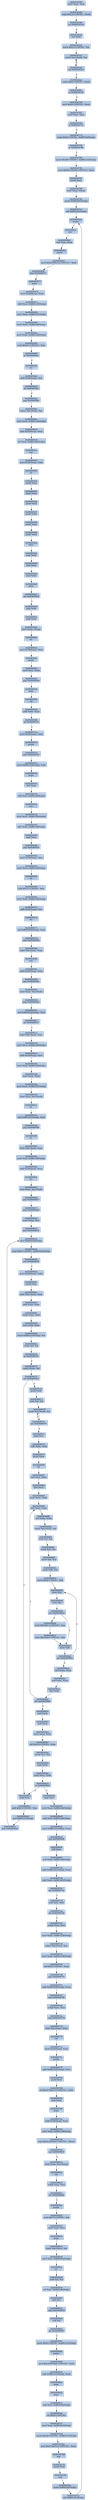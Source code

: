 digraph G {
node[shape=rectangle,style=filled,fillcolor=lightsteelblue,color=lightsteelblue]
bgcolor="transparent"
a0x0043d399movl_eax_edi[label="0x0043d399\nmovl %eax, %edi"];
a0x0043d39bcmpb_0x22UINT8_edi_[label="0x0043d39b\ncmpb $0x22<UINT8>, (%edi)"];
a0x0043d39ejne_0x0043d3c6[label="0x0043d39e\njne 0x0043d3c6"];
a0x0043d3a4incl_edi[label="0x0043d3a4\nincl %edi"];
a0x0043d3a5movb_0x22UINT8_al[label="0x0043d3a5\nmovb $0x22<UINT8>, %al"];
a0x0043d3a7scasb_es_edi__al[label="0x0043d3a7\nscasb %es:(%edi), %al"];
a0x0043d3a8jne_0x0043d3a7[label="0x0043d3a8\njne 0x0043d3a7"];
a0x0043d3aecmpb_0x0UINT8_edi_[label="0x0043d3ae\ncmpb $0x0<UINT8>, (%edi)"];
a0x0043d3b1je_0x0043d75d[label="0x0043d3b1\nje 0x0043d75d"];
a0x0043d75dmovl_0x0UINT32_eax[label="0x0043d75d\nmovl $0x0<UINT32>, %eax"];
a0x0043d762testl_eax_eax[label="0x0043d762\ntestl %eax, %eax"];
a0x0043d764je_0x0043d774[label="0x0043d764\nje 0x0043d774"];
a0x0043d774cmpb_0x0UINT8_0x8f970afebp_[label="0x0043d774\ncmpb $0x0<UINT8>, 0x8f970af(%ebp)"];
a0x0043d77bje_0x0043d78b[label="0x0043d77b\nje 0x0043d78b"];
a0x0043d78bmovb_0x49UINT8_0x8f61e53ebp_[label="0x0043d78b\nmovb $0x49<UINT8>, 0x8f61e53(%ebp)"];
a0x0043d792movl_0x8c1529e9UINT32_eax[label="0x0043d792\nmovl $0x8c1529e9<UINT32>, %eax"];
a0x0043d797pushl_eax[label="0x0043d797\npushl %eax"];
a0x0043d798movl_eax_esp_[label="0x0043d798\nmovl %eax, (%esp)"];
a0x0043d79bpushl_0x8f60285ebp_[label="0x0043d79b\npushl 0x8f60285(%ebp)"];
a0x0043d7a1call_0x8f61e4cebp_[label="0x0043d7a1\ncall 0x8f61e4c(%ebp)"];
a0x0040945epusha_[label="0x0040945e\npusha "];
a0x0040945fcmc_[label="0x0040945f\ncmc "];
a0x00409460xorl_eax_eax[label="0x00409460\nxorl %eax, %eax"];
a0x00409462pusha_[label="0x00409462\npusha "];
a0x00409463movl_0x6876f23aUINT32_edx[label="0x00409463\nmovl $0x6876f23a<UINT32>, %edx"];
a0x00409468jmp_0x00409477[label="0x00409468\njmp 0x00409477"];
a0x00409477popa_[label="0x00409477\npopa "];
a0x00409478movl_0x28esp__edx[label="0x00409478\nmovl 0x28(%esp), %edx"];
a0x0040947caddl_ecx_0x8f61e38ebp_[label="0x0040947c\naddl %ecx, 0x8f61e38(%ebp)"];
a0x00409482movl_eax_0x8f631f1ebp_[label="0x00409482\nmovl %eax, 0x8f631f1(%ebp)"];
a0x00409488movl_ebx_0x8f61edfebp_[label="0x00409488\nmovl %ebx, 0x8f61edf(%ebp)"];
a0x0040948emovl_edx_0x8f61e38ebp_[label="0x0040948e\nmovl %edx, 0x8f61e38(%ebp)"];
a0x00409494movl_0x3cUINT32_esi[label="0x00409494\nmovl $0x3c<UINT32>, %esi"];
a0x00409499js_0x004094a0[label="0x00409499\njs 0x004094a0"];
a0x0040949fstc_[label="0x0040949f\nstc "];
a0x004094a0addl_0x24esp__esi[label="0x004094a0\naddl 0x24(%esp), %esi"];
a0x004094a4jle_0x004094bc[label="0x004094a4\njle 0x004094bc"];
a0x004094aajmp_0x004094bc[label="0x004094aa\njmp 0x004094bc"];
a0x004094bclodsw_ds_esi__ax[label="0x004094bc\nlodsw %ds:(%esi), %ax"];
a0x004094bemovl_edx_0x8f61e38ebp_[label="0x004094be\nmovl %edx, 0x8f61e38(%ebp)"];
a0x004094c4addl_0x24esp__eax[label="0x004094c4\naddl 0x24(%esp), %eax"];
a0x004094c8orl_eax_0x8f62cdbebp_[label="0x004094c8\norl %eax, 0x8f62cdb(%ebp)"];
a0x004094cecmc_[label="0x004094ce\ncmc "];
a0x004094cfmovl_0x24esp__ebx[label="0x004094cf\nmovl 0x24(%esp), %ebx"];
a0x004094d3clc_[label="0x004094d3\nclc "];
a0x004094d4pushl_eax[label="0x004094d4\npushl %eax"];
a0x004094d5pushl_eax[label="0x004094d5\npushl %eax"];
a0x004094d6pushl_edx[label="0x004094d6\npushl %edx"];
a0x004094d7pushl_ebx[label="0x004094d7\npushl %ebx"];
a0x004094d8pushl_eax[label="0x004094d8\npushl %eax"];
a0x004094d9pushl_edx[label="0x004094d9\npushl %edx"];
a0x004094dardtsc_[label="0x004094da\nrdtsc "];
a0x004094dcpopl_edx[label="0x004094dc\npopl %edx"];
a0x004094ddpopl_eax[label="0x004094dd\npopl %eax"];
a0x004094depopl_ebx[label="0x004094de\npopl %ebx"];
a0x004094dfrdtsc_[label="0x004094df\nrdtsc "];
a0x004094e1jne_0x004094e9[label="0x004094e1\njne 0x004094e9"];
a0x004094e9popl_edx[label="0x004094e9\npopl %edx"];
a0x004094eapopl_eax[label="0x004094ea\npopl %eax"];
a0x004094ebmovl_eax_esp_[label="0x004094eb\nmovl %eax, (%esp)"];
a0x004094eeclc_[label="0x004094ee\nclc "];
a0x004094efmovl_0x78eax__eax[label="0x004094ef\nmovl 0x78(%eax), %eax"];
a0x004094f2pusha_[label="0x004094f2\npusha "];
a0x004094f3movl_ecx_edx[label="0x004094f3\nmovl %ecx, %edx"];
a0x004094f5jmp_0x00409504[label="0x004094f5\njmp 0x00409504"];
a0x00409504popa_[label="0x00409504\npopa "];
a0x00409505cld_[label="0x00409505\ncld "];
a0x00409506addl_ebx_eax[label="0x00409506\naddl %ebx, %eax"];
a0x00409508jg_0x00409516[label="0x00409508\njg 0x00409516"];
a0x00409516movl_0x18eax__eax[label="0x00409516\nmovl 0x18(%eax), %eax"];
a0x00409519pusha_[label="0x00409519\npusha "];
a0x0040951ajmp_0x0040952e[label="0x0040951a\njmp 0x0040952e"];
a0x0040952emovl_0x8f6333debp__edi[label="0x0040952e\nmovl 0x8f6333d(%ebp), %edi"];
a0x00409534popa_[label="0x00409534\npopa "];
a0x00409535incl_eax[label="0x00409535\nincl %eax"];
a0x00409536subl_esi_0x8f61edfebp_[label="0x00409536\nsubl %esi, 0x8f61edf(%ebp)"];
a0x0040953ccmc_[label="0x0040953c\ncmc "];
a0x0040953dmovl_eax_0x8f6343bebp_[label="0x0040953d\nmovl %eax, 0x8f6343b(%ebp)"];
a0x00409543subl_edx_0x8f61edfebp_[label="0x00409543\nsubl %edx, 0x8f61edf(%ebp)"];
a0x00409549popl_eax[label="0x00409549\npopl %eax"];
a0x0040954ajmp_0x0040955f[label="0x0040954a\njmp 0x0040955f"];
a0x0040955fmovl_0x78eax__esi[label="0x0040955f\nmovl 0x78(%eax), %esi"];
a0x00409562movl_ecx_0x8f61edfebp_[label="0x00409562\nmovl %ecx, 0x8f61edf(%ebp)"];
a0x00409568clc_[label="0x00409568\nclc "];
a0x00409569addl_0x1cUINT8_esi[label="0x00409569\naddl $0x1c<UINT8>, %esi"];
a0x0040956cmovl_edi_0x8f62cdbebp_[label="0x0040956c\nmovl %edi, 0x8f62cdb(%ebp)"];
a0x00409572addl_0x24esp__esi[label="0x00409572\naddl 0x24(%esp), %esi"];
a0x00409576stc_[label="0x00409576\nstc "];
a0x00409577leal_0x8f63409ebp__edi[label="0x00409577\nleal 0x8f63409(%ebp), %edi"];
a0x0040957djmp_0x0040958a[label="0x0040957d\njmp 0x0040958a"];
a0x0040958alodsl_ds_esi__eax[label="0x0040958a\nlodsl %ds:(%esi), %eax"];
a0x0040958bcmc_[label="0x0040958b\ncmc "];
a0x0040958caddl_0x24esp__eax[label="0x0040958c\naddl 0x24(%esp), %eax"];
a0x00409590jmp_0x0040959c[label="0x00409590\njmp 0x0040959c"];
a0x0040959cstosl_eax_es_edi_[label="0x0040959c\nstosl %eax, %es:(%edi)"];
a0x0040959djmp_0x004095b1[label="0x0040959d\njmp 0x004095b1"];
a0x004095b1leal_0x8f6324debp__edi[label="0x004095b1\nleal 0x8f6324d(%ebp), %edi"];
a0x004095b7jno_0x004095c7[label="0x004095b7\njno 0x004095c7"];
a0x004095c7lodsl_ds_esi__eax[label="0x004095c7\nlodsl %ds:(%esi), %eax"];
a0x004095c8movl_ecx_0x8f62cdbebp_[label="0x004095c8\nmovl %ecx, 0x8f62cdb(%ebp)"];
a0x004095ceaddl_0x24esp__eax[label="0x004095ce\naddl 0x24(%esp), %eax"];
a0x004095d2movl_edi_0x8f62cdbebp_[label="0x004095d2\nmovl %edi, 0x8f62cdb(%ebp)"];
a0x004095d8movl_eax_ebx[label="0x004095d8\nmovl %eax, %ebx"];
a0x004095damovl_eax_0x8f62547ebp_[label="0x004095da\nmovl %eax, 0x8f62547(%ebp)"];
a0x004095e0stosl_eax_es_edi_[label="0x004095e0\nstosl %eax, %es:(%edi)"];
a0x004095e1clc_[label="0x004095e1\nclc "];
a0x004095e2leal_0x8f633b1ebp__edi[label="0x004095e2\nleal 0x8f633b1(%ebp), %edi"];
a0x004095e8jmp_0x004095f8[label="0x004095e8\njmp 0x004095f8"];
a0x004095f8clc_[label="0x004095f8\nclc "];
a0x004095f9lodsl_ds_esi__eax[label="0x004095f9\nlodsl %ds:(%esi), %eax"];
a0x004095famovl_esi_0x8f61edfebp_[label="0x004095fa\nmovl %esi, 0x8f61edf(%ebp)"];
a0x00409600addl_0x24esp__eax[label="0x00409600\naddl 0x24(%esp), %eax"];
a0x00409604stc_[label="0x00409604\nstc "];
a0x00409605stosl_eax_es_edi_[label="0x00409605\nstosl %eax, %es:(%edi)"];
a0x00409606jmp_0x00409617[label="0x00409606\njmp 0x00409617"];
a0x00409617jmp_0x0040962d[label="0x00409617\njmp 0x0040962d"];
a0x0040962dmovl_ebx_esi[label="0x0040962d\nmovl %ebx, %esi"];
a0x0040962fjmp_0x0040963e[label="0x0040962f\njmp 0x0040963e"];
a0x0040963edecl_0x8f6343bebp_[label="0x0040963e\ndecl 0x8f6343b(%ebp)"];
a0x00409644cmpl_0x0UINT8_0x8f6343bebp_[label="0x00409644\ncmpl $0x0<UINT8>, 0x8f6343b(%ebp)"];
a0x0040964bjne_0x0040965d[label="0x0040964b\njne 0x0040965d"];
a0x0040965dmovl_0x24esp__ebx[label="0x0040965d\nmovl 0x24(%esp), %ebx"];
a0x00409661pushl_esi[label="0x00409661\npushl %esi"];
a0x00409662lodsl_ds_esi__eax[label="0x00409662\nlodsl %ds:(%esi), %eax"];
a0x00409663addl_ebx_eax[label="0x00409663\naddl %ebx, %eax"];
a0x00409665xchgl_eax_edi[label="0x00409665\nxchgl %eax, %edi"];
a0x00409666movl_edi_ebx[label="0x00409666\nmovl %edi, %ebx"];
a0x00409668movb_0x8f61e53ebp__al[label="0x00409668\nmovb 0x8f61e53(%ebp), %al"];
a0x0040966etestb_al_al[label="0x0040966e\ntestb %al, %al"];
a0x00409670je_0x00409676[label="0x00409670\nje 0x00409676"];
a0x00409672cmpb_edi__al[label="0x00409672\ncmpb (%edi), %al"];
a0x00409674jne_0x004096c2[label="0x00409674\njne 0x004096c2"];
a0x004096c2popl_esi[label="0x004096c2\npopl %esi"];
a0x004096c3addl_0x4UINT8_esi[label="0x004096c3\naddl $0x4<UINT8>, %esi"];
a0x004096c6incl_0x8f631f1ebp_[label="0x004096c6\nincl 0x8f631f1(%ebp)"];
a0x004096ccjmp_0x0040963e[label="0x004096cc\njmp 0x0040963e"];
a0x00409676pushl_edi[label="0x00409676\npushl %edi"];
a0x00409677xorb_al_al[label="0x00409677\nxorb %al, %al"];
a0x00409679scasb_es_edi__al[label="0x00409679\nscasb %es:(%edi), %al"];
a0x0040967ajne_0x00409679[label="0x0040967a\njne 0x00409679"];
a0x0040967cpopl_esi[label="0x0040967c\npopl %esi"];
a0x0040967dsubl_ebx_edi[label="0x0040967d\nsubl %ebx, %edi"];
a0x0040967fpushl_edx[label="0x0040967f\npushl %edx"];
a0x00409680cld_[label="0x00409680\ncld "];
a0x00409681xorl_ecx_ecx[label="0x00409681\nxorl %ecx, %ecx"];
a0x00409683decl_ecx[label="0x00409683\ndecl %ecx"];
a0x00409684movl_ecx_edx[label="0x00409684\nmovl %ecx, %edx"];
a0x00409686xorl_eax_eax[label="0x00409686\nxorl %eax, %eax"];
a0x00409688xorl_ebx_ebx[label="0x00409688\nxorl %ebx, %ebx"];
a0x0040968alodsb_ds_esi__al[label="0x0040968a\nlodsb %ds:(%esi), %al"];
a0x0040968bxorb_cl_al[label="0x0040968b\nxorb %cl, %al"];
a0x0040968dmovb_ch_cl[label="0x0040968d\nmovb %ch, %cl"];
a0x0040968fmovb_dl_ch[label="0x0040968f\nmovb %dl, %ch"];
a0x00409691movb_dh_dl[label="0x00409691\nmovb %dh, %dl"];
a0x00409693movb_0x8UINT8_dh[label="0x00409693\nmovb $0x8<UINT8>, %dh"];
a0x00409695shrw_bx[label="0x00409695\nshrw %bx"];
a0x00409698rcrw_ax[label="0x00409698\nrcrw %ax"];
a0x0040969bjae_0x004096a6[label="0x0040969b\njae 0x004096a6"];
a0x004096a6decb_dh[label="0x004096a6\ndecb %dh"];
a0x004096a8jne_0x00409695[label="0x004096a8\njne 0x00409695"];
a0x0040969dxorw_0x5041UINT16_ax[label="0x0040969d\nxorw $0x5041<UINT16>, %ax"];
a0x004096a1xorw_0x5449UINT16_bx[label="0x004096a1\nxorw $0x5449<UINT16>, %bx"];
a0x004096aaxorl_eax_ecx[label="0x004096aa\nxorl %eax, %ecx"];
a0x004096acxorl_ebx_edx[label="0x004096ac\nxorl %ebx, %edx"];
a0x004096aedecl_edi[label="0x004096ae\ndecl %edi"];
a0x004096afjne_0x00409686[label="0x004096af\njne 0x00409686"];
a0x004096b1notl_edx[label="0x004096b1\nnotl %edx"];
a0x004096b3notl_ecx[label="0x004096b3\nnotl %ecx"];
a0x004096b5movl_edx_eax[label="0x004096b5\nmovl %edx, %eax"];
a0x004096b7roll_0x10UINT8_eax[label="0x004096b7\nroll $0x10<UINT8>, %eax"];
a0x004096bamovw_cx_ax[label="0x004096ba\nmovw %cx, %ax"];
a0x004096bdpopl_edx[label="0x004096bd\npopl %edx"];
a0x004096becmpl_eax_edx[label="0x004096be\ncmpl %eax, %edx"];
a0x004096c0je_0x004096d1[label="0x004096c0\nje 0x004096d1"];
a0x004096d1popl_esi[label="0x004096d1\npopl %esi"];
a0x004096d2movl_eax_0x8f62cdbebp_[label="0x004096d2\nmovl %eax, 0x8f62cdb(%ebp)"];
a0x004096d8subl_esi_0x8f61e38ebp_[label="0x004096d8\nsubl %esi, 0x8f61e38(%ebp)"];
a0x004096demovl_0x8f631f1ebp__eax[label="0x004096de\nmovl 0x8f631f1(%ebp), %eax"];
a0x004096e4jmp_0x004096f8[label="0x004096e4\njmp 0x004096f8"];
a0x004096f8shll_eax[label="0x004096f8\nshll %eax"];
a0x004096faxorl_edx_0x8f61edfebp_[label="0x004096fa\nxorl %edx, 0x8f61edf(%ebp)"];
a0x00409700addl_0x8f633b1ebp__eax[label="0x00409700\naddl 0x8f633b1(%ebp), %eax"];
a0x00409706subl_ebx_0x8f61e65ebp_[label="0x00409706\nsubl %ebx, 0x8f61e65(%ebp)"];
a0x0040970cjne_0x00409718[label="0x0040970c\njne 0x00409718"];
a0x00409718xorl_esi_esi[label="0x00409718\nxorl %esi, %esi"];
a0x0040971ajno_0x00409729[label="0x0040971a\njno 0x00409729"];
a0x00409729xchgl_eax_esi[label="0x00409729\nxchgl %eax, %esi"];
a0x0040972amovl_edx_0x8f61e38ebp_[label="0x0040972a\nmovl %edx, 0x8f61e38(%ebp)"];
a0x00409730lodsw_ds_esi__ax[label="0x00409730\nlodsw %ds:(%esi), %ax"];
a0x00409732movl_eax_0x8f61e38ebp_[label="0x00409732\nmovl %eax, 0x8f61e38(%ebp)"];
a0x00409738shll_0x2UINT8_eax[label="0x00409738\nshll $0x2<UINT8>, %eax"];
a0x0040973bjmp_0x00409751[label="0x0040973b\njmp 0x00409751"];
a0x00409751addl_0x8f63409ebp__eax[label="0x00409751\naddl 0x8f63409(%ebp), %eax"];
a0x00409757jmp_0x0040976b[label="0x00409757\njmp 0x0040976b"];
a0x0040976bxchgl_eax_esi[label="0x0040976b\nxchgl %eax, %esi"];
a0x0040976cjmp_0x00409778[label="0x0040976c\njmp 0x00409778"];
a0x00409778lodsl_ds_esi__eax[label="0x00409778\nlodsl %ds:(%esi), %eax"];
a0x00409779cld_[label="0x00409779\ncld "];
a0x0040977amovl_0x24esp__ecx[label="0x0040977a\nmovl 0x24(%esp), %ecx"];
a0x0040977epusha_[label="0x0040977e\npusha "];
a0x0040977fsubl_0x8f63329ebp__ecx[label="0x0040977f\nsubl 0x8f63329(%ebp), %ecx"];
a0x00409785pushl_esi[label="0x00409785\npushl %esi"];
a0x00409786orl_0x4736ae7eUINT32_ebx[label="0x00409786\norl $0x4736ae7e<UINT32>, %ebx"];
a0x0040978cpopl_eax[label="0x0040978c\npopl %eax"];
a0x0040978dpopa_[label="0x0040978d\npopa "];
a0x0040978eaddl_0x24esp__eax[label="0x0040978e\naddl 0x24(%esp), %eax"];
a0x00409792movl_edi_0x8f61e38ebp_[label="0x00409792\nmovl %edi, 0x8f61e38(%ebp)"];
a0x00409798cmpl_0x4c44544eUINT32_eax_[label="0x00409798\ncmpl $0x4c44544e<UINT32>, (%eax)"];
a0x0040979ejne_0x00409816[label="0x0040979e\njne 0x00409816"];
a0x00409816movl_eax_0x1cesp_[label="0x00409816\nmovl %eax, 0x1c(%esp)"];
a0x0040981acld_[label="0x0040981a\ncld "];
a0x0040981bxchgl_eax_esi[label="0x0040981b\nxchgl %eax, %esi"];
a0x0040981cjne_0x0040982e[label="0x0040981c\njne 0x0040982e"];
a0x0040982epusha_[label="0x0040982e\npusha "];
a0x0040982fxorb_0x72UINT8_dl[label="0x0040982f\nxorb $0x72<UINT8>, %dl"];
a0x00409832movl_edi_ecx[label="0x00409832\nmovl %edi, %ecx"];
a0x00409834popa_[label="0x00409834\npopa "];
a0x00409835lodsb_ds_esi__al[label="0x00409835\nlodsb %ds:(%esi), %al"];
a0x00409836movl_esi_0x8f6285aebp_[label="0x00409836\nmovl %esi, 0x8f6285a(%ebp)"];
a0x0040983cstc_[label="0x0040983c\nstc "];
a0x0040983dxorb_cl_cl[label="0x0040983d\nxorb %cl, %cl"];
a0x0040983forl_esi_0x8f62cdbebp_[label="0x0040983f\norl %esi, 0x8f62cdb(%ebp)"];
a0x00409845incb_cl[label="0x00409845\nincb %cl"];
a0x00409847jmp_0x00409859[label="0x00409847\njmp 0x00409859"];
a0x00409859rclb_al[label="0x00409859\nrclb %al"];
a0x0040985bjae_0x00409947[label="0x0040985b\njae 0x00409947"];
a0x00409947movb_0x0UINT8_0x8f61e53ebp_[label="0x00409947\nmovb $0x0<UINT8>, 0x8f61e53(%ebp)"];
a0x0040994epusha_[label="0x0040994e\npusha "];
a0x0040994fmovl_0x105978abUINT32_edx[label="0x0040994f\nmovl $0x105978ab<UINT32>, %edx"];
a0x00409954andl_0x8f61e53ebp__edx[label="0x00409954\nandl 0x8f61e53(%ebp), %edx"];
a0x0040995apopa_[label="0x0040995a\npopa "];
a0x0040995bpopa_[label="0x0040995b\npopa "];
a0x0040995csubl_esi_0x8f62cdbebp_[label="0x0040995c\nsubl %esi, 0x8f62cdb(%ebp)"];
a0x00409962ret_0x8UINT16[label="0x00409962\nret $0x8<UINT16>"];
a0x0043d7a7movl_eax_0x8f630e5ebp_[label="0x0043d7a7\nmovl %eax, 0x8f630e5(%ebp)"];
a0x0043d7admovb_0x49UINT8_0x8f61e53ebp_[label="0x0043d7ad\nmovb $0x49<UINT8>, 0x8f61e53(%ebp)"];
a0x0043d7b4movl_0xf74ad7caUINT32_eax[label="0x0043d7b4\nmovl $0xf74ad7ca<UINT32>, %eax"];
a0x0043d7b9nop_[label="0x0043d7b9\nnop "];
a0x0043d7bapushl_eax[label="0x0043d7ba\npushl %eax"];
a0x0043d7bbnop_[label="0x0043d7bb\nnop "];
a0x0043d7bcpushl_0x8f60285ebp_[label="0x0043d7bc\npushl 0x8f60285(%ebp)"];
a0x0043d7c2call_0x8f61e4cebp_[label="0x0043d7c2\ncall 0x8f61e4c(%ebp)"];
a0x0043d399movl_eax_edi -> a0x0043d39bcmpb_0x22UINT8_edi_ [color="#000000"];
a0x0043d39bcmpb_0x22UINT8_edi_ -> a0x0043d39ejne_0x0043d3c6 [color="#000000"];
a0x0043d39ejne_0x0043d3c6 -> a0x0043d3a4incl_edi [color="#000000",label="F"];
a0x0043d3a4incl_edi -> a0x0043d3a5movb_0x22UINT8_al [color="#000000"];
a0x0043d3a5movb_0x22UINT8_al -> a0x0043d3a7scasb_es_edi__al [color="#000000"];
a0x0043d3a7scasb_es_edi__al -> a0x0043d3a8jne_0x0043d3a7 [color="#000000"];
a0x0043d3a8jne_0x0043d3a7 -> a0x0043d3a7scasb_es_edi__al [color="#000000",label="T"];
a0x0043d3a8jne_0x0043d3a7 -> a0x0043d3aecmpb_0x0UINT8_edi_ [color="#000000",label="F"];
a0x0043d3aecmpb_0x0UINT8_edi_ -> a0x0043d3b1je_0x0043d75d [color="#000000"];
a0x0043d3b1je_0x0043d75d -> a0x0043d75dmovl_0x0UINT32_eax [color="#000000",label="T"];
a0x0043d75dmovl_0x0UINT32_eax -> a0x0043d762testl_eax_eax [color="#000000"];
a0x0043d762testl_eax_eax -> a0x0043d764je_0x0043d774 [color="#000000"];
a0x0043d764je_0x0043d774 -> a0x0043d774cmpb_0x0UINT8_0x8f970afebp_ [color="#000000",label="T"];
a0x0043d774cmpb_0x0UINT8_0x8f970afebp_ -> a0x0043d77bje_0x0043d78b [color="#000000"];
a0x0043d77bje_0x0043d78b -> a0x0043d78bmovb_0x49UINT8_0x8f61e53ebp_ [color="#000000",label="T"];
a0x0043d78bmovb_0x49UINT8_0x8f61e53ebp_ -> a0x0043d792movl_0x8c1529e9UINT32_eax [color="#000000"];
a0x0043d792movl_0x8c1529e9UINT32_eax -> a0x0043d797pushl_eax [color="#000000"];
a0x0043d797pushl_eax -> a0x0043d798movl_eax_esp_ [color="#000000"];
a0x0043d798movl_eax_esp_ -> a0x0043d79bpushl_0x8f60285ebp_ [color="#000000"];
a0x0043d79bpushl_0x8f60285ebp_ -> a0x0043d7a1call_0x8f61e4cebp_ [color="#000000"];
a0x0043d7a1call_0x8f61e4cebp_ -> a0x0040945epusha_ [color="#000000"];
a0x0040945epusha_ -> a0x0040945fcmc_ [color="#000000"];
a0x0040945fcmc_ -> a0x00409460xorl_eax_eax [color="#000000"];
a0x00409460xorl_eax_eax -> a0x00409462pusha_ [color="#000000"];
a0x00409462pusha_ -> a0x00409463movl_0x6876f23aUINT32_edx [color="#000000"];
a0x00409463movl_0x6876f23aUINT32_edx -> a0x00409468jmp_0x00409477 [color="#000000"];
a0x00409468jmp_0x00409477 -> a0x00409477popa_ [color="#000000"];
a0x00409477popa_ -> a0x00409478movl_0x28esp__edx [color="#000000"];
a0x00409478movl_0x28esp__edx -> a0x0040947caddl_ecx_0x8f61e38ebp_ [color="#000000"];
a0x0040947caddl_ecx_0x8f61e38ebp_ -> a0x00409482movl_eax_0x8f631f1ebp_ [color="#000000"];
a0x00409482movl_eax_0x8f631f1ebp_ -> a0x00409488movl_ebx_0x8f61edfebp_ [color="#000000"];
a0x00409488movl_ebx_0x8f61edfebp_ -> a0x0040948emovl_edx_0x8f61e38ebp_ [color="#000000"];
a0x0040948emovl_edx_0x8f61e38ebp_ -> a0x00409494movl_0x3cUINT32_esi [color="#000000"];
a0x00409494movl_0x3cUINT32_esi -> a0x00409499js_0x004094a0 [color="#000000"];
a0x00409499js_0x004094a0 -> a0x0040949fstc_ [color="#000000",label="F"];
a0x0040949fstc_ -> a0x004094a0addl_0x24esp__esi [color="#000000"];
a0x004094a0addl_0x24esp__esi -> a0x004094a4jle_0x004094bc [color="#000000"];
a0x004094a4jle_0x004094bc -> a0x004094aajmp_0x004094bc [color="#000000",label="F"];
a0x004094aajmp_0x004094bc -> a0x004094bclodsw_ds_esi__ax [color="#000000"];
a0x004094bclodsw_ds_esi__ax -> a0x004094bemovl_edx_0x8f61e38ebp_ [color="#000000"];
a0x004094bemovl_edx_0x8f61e38ebp_ -> a0x004094c4addl_0x24esp__eax [color="#000000"];
a0x004094c4addl_0x24esp__eax -> a0x004094c8orl_eax_0x8f62cdbebp_ [color="#000000"];
a0x004094c8orl_eax_0x8f62cdbebp_ -> a0x004094cecmc_ [color="#000000"];
a0x004094cecmc_ -> a0x004094cfmovl_0x24esp__ebx [color="#000000"];
a0x004094cfmovl_0x24esp__ebx -> a0x004094d3clc_ [color="#000000"];
a0x004094d3clc_ -> a0x004094d4pushl_eax [color="#000000"];
a0x004094d4pushl_eax -> a0x004094d5pushl_eax [color="#000000"];
a0x004094d5pushl_eax -> a0x004094d6pushl_edx [color="#000000"];
a0x004094d6pushl_edx -> a0x004094d7pushl_ebx [color="#000000"];
a0x004094d7pushl_ebx -> a0x004094d8pushl_eax [color="#000000"];
a0x004094d8pushl_eax -> a0x004094d9pushl_edx [color="#000000"];
a0x004094d9pushl_edx -> a0x004094dardtsc_ [color="#000000"];
a0x004094dardtsc_ -> a0x004094dcpopl_edx [color="#000000"];
a0x004094dcpopl_edx -> a0x004094ddpopl_eax [color="#000000"];
a0x004094ddpopl_eax -> a0x004094depopl_ebx [color="#000000"];
a0x004094depopl_ebx -> a0x004094dfrdtsc_ [color="#000000"];
a0x004094dfrdtsc_ -> a0x004094e1jne_0x004094e9 [color="#000000"];
a0x004094e1jne_0x004094e9 -> a0x004094e9popl_edx [color="#000000",label="T"];
a0x004094e9popl_edx -> a0x004094eapopl_eax [color="#000000"];
a0x004094eapopl_eax -> a0x004094ebmovl_eax_esp_ [color="#000000"];
a0x004094ebmovl_eax_esp_ -> a0x004094eeclc_ [color="#000000"];
a0x004094eeclc_ -> a0x004094efmovl_0x78eax__eax [color="#000000"];
a0x004094efmovl_0x78eax__eax -> a0x004094f2pusha_ [color="#000000"];
a0x004094f2pusha_ -> a0x004094f3movl_ecx_edx [color="#000000"];
a0x004094f3movl_ecx_edx -> a0x004094f5jmp_0x00409504 [color="#000000"];
a0x004094f5jmp_0x00409504 -> a0x00409504popa_ [color="#000000"];
a0x00409504popa_ -> a0x00409505cld_ [color="#000000"];
a0x00409505cld_ -> a0x00409506addl_ebx_eax [color="#000000"];
a0x00409506addl_ebx_eax -> a0x00409508jg_0x00409516 [color="#000000"];
a0x00409508jg_0x00409516 -> a0x00409516movl_0x18eax__eax [color="#000000",label="T"];
a0x00409516movl_0x18eax__eax -> a0x00409519pusha_ [color="#000000"];
a0x00409519pusha_ -> a0x0040951ajmp_0x0040952e [color="#000000"];
a0x0040951ajmp_0x0040952e -> a0x0040952emovl_0x8f6333debp__edi [color="#000000"];
a0x0040952emovl_0x8f6333debp__edi -> a0x00409534popa_ [color="#000000"];
a0x00409534popa_ -> a0x00409535incl_eax [color="#000000"];
a0x00409535incl_eax -> a0x00409536subl_esi_0x8f61edfebp_ [color="#000000"];
a0x00409536subl_esi_0x8f61edfebp_ -> a0x0040953ccmc_ [color="#000000"];
a0x0040953ccmc_ -> a0x0040953dmovl_eax_0x8f6343bebp_ [color="#000000"];
a0x0040953dmovl_eax_0x8f6343bebp_ -> a0x00409543subl_edx_0x8f61edfebp_ [color="#000000"];
a0x00409543subl_edx_0x8f61edfebp_ -> a0x00409549popl_eax [color="#000000"];
a0x00409549popl_eax -> a0x0040954ajmp_0x0040955f [color="#000000"];
a0x0040954ajmp_0x0040955f -> a0x0040955fmovl_0x78eax__esi [color="#000000"];
a0x0040955fmovl_0x78eax__esi -> a0x00409562movl_ecx_0x8f61edfebp_ [color="#000000"];
a0x00409562movl_ecx_0x8f61edfebp_ -> a0x00409568clc_ [color="#000000"];
a0x00409568clc_ -> a0x00409569addl_0x1cUINT8_esi [color="#000000"];
a0x00409569addl_0x1cUINT8_esi -> a0x0040956cmovl_edi_0x8f62cdbebp_ [color="#000000"];
a0x0040956cmovl_edi_0x8f62cdbebp_ -> a0x00409572addl_0x24esp__esi [color="#000000"];
a0x00409572addl_0x24esp__esi -> a0x00409576stc_ [color="#000000"];
a0x00409576stc_ -> a0x00409577leal_0x8f63409ebp__edi [color="#000000"];
a0x00409577leal_0x8f63409ebp__edi -> a0x0040957djmp_0x0040958a [color="#000000"];
a0x0040957djmp_0x0040958a -> a0x0040958alodsl_ds_esi__eax [color="#000000"];
a0x0040958alodsl_ds_esi__eax -> a0x0040958bcmc_ [color="#000000"];
a0x0040958bcmc_ -> a0x0040958caddl_0x24esp__eax [color="#000000"];
a0x0040958caddl_0x24esp__eax -> a0x00409590jmp_0x0040959c [color="#000000"];
a0x00409590jmp_0x0040959c -> a0x0040959cstosl_eax_es_edi_ [color="#000000"];
a0x0040959cstosl_eax_es_edi_ -> a0x0040959djmp_0x004095b1 [color="#000000"];
a0x0040959djmp_0x004095b1 -> a0x004095b1leal_0x8f6324debp__edi [color="#000000"];
a0x004095b1leal_0x8f6324debp__edi -> a0x004095b7jno_0x004095c7 [color="#000000"];
a0x004095b7jno_0x004095c7 -> a0x004095c7lodsl_ds_esi__eax [color="#000000",label="T"];
a0x004095c7lodsl_ds_esi__eax -> a0x004095c8movl_ecx_0x8f62cdbebp_ [color="#000000"];
a0x004095c8movl_ecx_0x8f62cdbebp_ -> a0x004095ceaddl_0x24esp__eax [color="#000000"];
a0x004095ceaddl_0x24esp__eax -> a0x004095d2movl_edi_0x8f62cdbebp_ [color="#000000"];
a0x004095d2movl_edi_0x8f62cdbebp_ -> a0x004095d8movl_eax_ebx [color="#000000"];
a0x004095d8movl_eax_ebx -> a0x004095damovl_eax_0x8f62547ebp_ [color="#000000"];
a0x004095damovl_eax_0x8f62547ebp_ -> a0x004095e0stosl_eax_es_edi_ [color="#000000"];
a0x004095e0stosl_eax_es_edi_ -> a0x004095e1clc_ [color="#000000"];
a0x004095e1clc_ -> a0x004095e2leal_0x8f633b1ebp__edi [color="#000000"];
a0x004095e2leal_0x8f633b1ebp__edi -> a0x004095e8jmp_0x004095f8 [color="#000000"];
a0x004095e8jmp_0x004095f8 -> a0x004095f8clc_ [color="#000000"];
a0x004095f8clc_ -> a0x004095f9lodsl_ds_esi__eax [color="#000000"];
a0x004095f9lodsl_ds_esi__eax -> a0x004095famovl_esi_0x8f61edfebp_ [color="#000000"];
a0x004095famovl_esi_0x8f61edfebp_ -> a0x00409600addl_0x24esp__eax [color="#000000"];
a0x00409600addl_0x24esp__eax -> a0x00409604stc_ [color="#000000"];
a0x00409604stc_ -> a0x00409605stosl_eax_es_edi_ [color="#000000"];
a0x00409605stosl_eax_es_edi_ -> a0x00409606jmp_0x00409617 [color="#000000"];
a0x00409606jmp_0x00409617 -> a0x00409617jmp_0x0040962d [color="#000000"];
a0x00409617jmp_0x0040962d -> a0x0040962dmovl_ebx_esi [color="#000000"];
a0x0040962dmovl_ebx_esi -> a0x0040962fjmp_0x0040963e [color="#000000"];
a0x0040962fjmp_0x0040963e -> a0x0040963edecl_0x8f6343bebp_ [color="#000000"];
a0x0040963edecl_0x8f6343bebp_ -> a0x00409644cmpl_0x0UINT8_0x8f6343bebp_ [color="#000000"];
a0x00409644cmpl_0x0UINT8_0x8f6343bebp_ -> a0x0040964bjne_0x0040965d [color="#000000"];
a0x0040964bjne_0x0040965d -> a0x0040965dmovl_0x24esp__ebx [color="#000000",label="T"];
a0x0040965dmovl_0x24esp__ebx -> a0x00409661pushl_esi [color="#000000"];
a0x00409661pushl_esi -> a0x00409662lodsl_ds_esi__eax [color="#000000"];
a0x00409662lodsl_ds_esi__eax -> a0x00409663addl_ebx_eax [color="#000000"];
a0x00409663addl_ebx_eax -> a0x00409665xchgl_eax_edi [color="#000000"];
a0x00409665xchgl_eax_edi -> a0x00409666movl_edi_ebx [color="#000000"];
a0x00409666movl_edi_ebx -> a0x00409668movb_0x8f61e53ebp__al [color="#000000"];
a0x00409668movb_0x8f61e53ebp__al -> a0x0040966etestb_al_al [color="#000000"];
a0x0040966etestb_al_al -> a0x00409670je_0x00409676 [color="#000000"];
a0x00409670je_0x00409676 -> a0x00409672cmpb_edi__al [color="#000000",label="F"];
a0x00409672cmpb_edi__al -> a0x00409674jne_0x004096c2 [color="#000000"];
a0x00409674jne_0x004096c2 -> a0x004096c2popl_esi [color="#000000",label="T"];
a0x004096c2popl_esi -> a0x004096c3addl_0x4UINT8_esi [color="#000000"];
a0x004096c3addl_0x4UINT8_esi -> a0x004096c6incl_0x8f631f1ebp_ [color="#000000"];
a0x004096c6incl_0x8f631f1ebp_ -> a0x004096ccjmp_0x0040963e [color="#000000"];
a0x004096ccjmp_0x0040963e -> a0x0040963edecl_0x8f6343bebp_ [color="#000000"];
a0x00409674jne_0x004096c2 -> a0x00409676pushl_edi [color="#000000",label="F"];
a0x00409676pushl_edi -> a0x00409677xorb_al_al [color="#000000"];
a0x00409677xorb_al_al -> a0x00409679scasb_es_edi__al [color="#000000"];
a0x00409679scasb_es_edi__al -> a0x0040967ajne_0x00409679 [color="#000000"];
a0x0040967ajne_0x00409679 -> a0x00409679scasb_es_edi__al [color="#000000",label="T"];
a0x0040967ajne_0x00409679 -> a0x0040967cpopl_esi [color="#000000",label="F"];
a0x0040967cpopl_esi -> a0x0040967dsubl_ebx_edi [color="#000000"];
a0x0040967dsubl_ebx_edi -> a0x0040967fpushl_edx [color="#000000"];
a0x0040967fpushl_edx -> a0x00409680cld_ [color="#000000"];
a0x00409680cld_ -> a0x00409681xorl_ecx_ecx [color="#000000"];
a0x00409681xorl_ecx_ecx -> a0x00409683decl_ecx [color="#000000"];
a0x00409683decl_ecx -> a0x00409684movl_ecx_edx [color="#000000"];
a0x00409684movl_ecx_edx -> a0x00409686xorl_eax_eax [color="#000000"];
a0x00409686xorl_eax_eax -> a0x00409688xorl_ebx_ebx [color="#000000"];
a0x00409688xorl_ebx_ebx -> a0x0040968alodsb_ds_esi__al [color="#000000"];
a0x0040968alodsb_ds_esi__al -> a0x0040968bxorb_cl_al [color="#000000"];
a0x0040968bxorb_cl_al -> a0x0040968dmovb_ch_cl [color="#000000"];
a0x0040968dmovb_ch_cl -> a0x0040968fmovb_dl_ch [color="#000000"];
a0x0040968fmovb_dl_ch -> a0x00409691movb_dh_dl [color="#000000"];
a0x00409691movb_dh_dl -> a0x00409693movb_0x8UINT8_dh [color="#000000"];
a0x00409693movb_0x8UINT8_dh -> a0x00409695shrw_bx [color="#000000"];
a0x00409695shrw_bx -> a0x00409698rcrw_ax [color="#000000"];
a0x00409698rcrw_ax -> a0x0040969bjae_0x004096a6 [color="#000000"];
a0x0040969bjae_0x004096a6 -> a0x004096a6decb_dh [color="#000000",label="T"];
a0x004096a6decb_dh -> a0x004096a8jne_0x00409695 [color="#000000"];
a0x004096a8jne_0x00409695 -> a0x00409695shrw_bx [color="#000000",label="T"];
a0x0040969bjae_0x004096a6 -> a0x0040969dxorw_0x5041UINT16_ax [color="#000000",label="F"];
a0x0040969dxorw_0x5041UINT16_ax -> a0x004096a1xorw_0x5449UINT16_bx [color="#000000"];
a0x004096a1xorw_0x5449UINT16_bx -> a0x004096a6decb_dh [color="#000000"];
a0x004096a8jne_0x00409695 -> a0x004096aaxorl_eax_ecx [color="#000000",label="F"];
a0x004096aaxorl_eax_ecx -> a0x004096acxorl_ebx_edx [color="#000000"];
a0x004096acxorl_ebx_edx -> a0x004096aedecl_edi [color="#000000"];
a0x004096aedecl_edi -> a0x004096afjne_0x00409686 [color="#000000"];
a0x004096afjne_0x00409686 -> a0x00409686xorl_eax_eax [color="#000000",label="T"];
a0x004096afjne_0x00409686 -> a0x004096b1notl_edx [color="#000000",label="F"];
a0x004096b1notl_edx -> a0x004096b3notl_ecx [color="#000000"];
a0x004096b3notl_ecx -> a0x004096b5movl_edx_eax [color="#000000"];
a0x004096b5movl_edx_eax -> a0x004096b7roll_0x10UINT8_eax [color="#000000"];
a0x004096b7roll_0x10UINT8_eax -> a0x004096bamovw_cx_ax [color="#000000"];
a0x004096bamovw_cx_ax -> a0x004096bdpopl_edx [color="#000000"];
a0x004096bdpopl_edx -> a0x004096becmpl_eax_edx [color="#000000"];
a0x004096becmpl_eax_edx -> a0x004096c0je_0x004096d1 [color="#000000"];
a0x004096c0je_0x004096d1 -> a0x004096c2popl_esi [color="#000000",label="F"];
a0x004096c0je_0x004096d1 -> a0x004096d1popl_esi [color="#000000",label="T"];
a0x004096d1popl_esi -> a0x004096d2movl_eax_0x8f62cdbebp_ [color="#000000"];
a0x004096d2movl_eax_0x8f62cdbebp_ -> a0x004096d8subl_esi_0x8f61e38ebp_ [color="#000000"];
a0x004096d8subl_esi_0x8f61e38ebp_ -> a0x004096demovl_0x8f631f1ebp__eax [color="#000000"];
a0x004096demovl_0x8f631f1ebp__eax -> a0x004096e4jmp_0x004096f8 [color="#000000"];
a0x004096e4jmp_0x004096f8 -> a0x004096f8shll_eax [color="#000000"];
a0x004096f8shll_eax -> a0x004096faxorl_edx_0x8f61edfebp_ [color="#000000"];
a0x004096faxorl_edx_0x8f61edfebp_ -> a0x00409700addl_0x8f633b1ebp__eax [color="#000000"];
a0x00409700addl_0x8f633b1ebp__eax -> a0x00409706subl_ebx_0x8f61e65ebp_ [color="#000000"];
a0x00409706subl_ebx_0x8f61e65ebp_ -> a0x0040970cjne_0x00409718 [color="#000000"];
a0x0040970cjne_0x00409718 -> a0x00409718xorl_esi_esi [color="#000000",label="T"];
a0x00409718xorl_esi_esi -> a0x0040971ajno_0x00409729 [color="#000000"];
a0x0040971ajno_0x00409729 -> a0x00409729xchgl_eax_esi [color="#000000",label="T"];
a0x00409729xchgl_eax_esi -> a0x0040972amovl_edx_0x8f61e38ebp_ [color="#000000"];
a0x0040972amovl_edx_0x8f61e38ebp_ -> a0x00409730lodsw_ds_esi__ax [color="#000000"];
a0x00409730lodsw_ds_esi__ax -> a0x00409732movl_eax_0x8f61e38ebp_ [color="#000000"];
a0x00409732movl_eax_0x8f61e38ebp_ -> a0x00409738shll_0x2UINT8_eax [color="#000000"];
a0x00409738shll_0x2UINT8_eax -> a0x0040973bjmp_0x00409751 [color="#000000"];
a0x0040973bjmp_0x00409751 -> a0x00409751addl_0x8f63409ebp__eax [color="#000000"];
a0x00409751addl_0x8f63409ebp__eax -> a0x00409757jmp_0x0040976b [color="#000000"];
a0x00409757jmp_0x0040976b -> a0x0040976bxchgl_eax_esi [color="#000000"];
a0x0040976bxchgl_eax_esi -> a0x0040976cjmp_0x00409778 [color="#000000"];
a0x0040976cjmp_0x00409778 -> a0x00409778lodsl_ds_esi__eax [color="#000000"];
a0x00409778lodsl_ds_esi__eax -> a0x00409779cld_ [color="#000000"];
a0x00409779cld_ -> a0x0040977amovl_0x24esp__ecx [color="#000000"];
a0x0040977amovl_0x24esp__ecx -> a0x0040977epusha_ [color="#000000"];
a0x0040977epusha_ -> a0x0040977fsubl_0x8f63329ebp__ecx [color="#000000"];
a0x0040977fsubl_0x8f63329ebp__ecx -> a0x00409785pushl_esi [color="#000000"];
a0x00409785pushl_esi -> a0x00409786orl_0x4736ae7eUINT32_ebx [color="#000000"];
a0x00409786orl_0x4736ae7eUINT32_ebx -> a0x0040978cpopl_eax [color="#000000"];
a0x0040978cpopl_eax -> a0x0040978dpopa_ [color="#000000"];
a0x0040978dpopa_ -> a0x0040978eaddl_0x24esp__eax [color="#000000"];
a0x0040978eaddl_0x24esp__eax -> a0x00409792movl_edi_0x8f61e38ebp_ [color="#000000"];
a0x00409792movl_edi_0x8f61e38ebp_ -> a0x00409798cmpl_0x4c44544eUINT32_eax_ [color="#000000"];
a0x00409798cmpl_0x4c44544eUINT32_eax_ -> a0x0040979ejne_0x00409816 [color="#000000"];
a0x0040979ejne_0x00409816 -> a0x00409816movl_eax_0x1cesp_ [color="#000000",label="T"];
a0x00409816movl_eax_0x1cesp_ -> a0x0040981acld_ [color="#000000"];
a0x0040981acld_ -> a0x0040981bxchgl_eax_esi [color="#000000"];
a0x0040981bxchgl_eax_esi -> a0x0040981cjne_0x0040982e [color="#000000"];
a0x0040981cjne_0x0040982e -> a0x0040982epusha_ [color="#000000",label="T"];
a0x0040982epusha_ -> a0x0040982fxorb_0x72UINT8_dl [color="#000000"];
a0x0040982fxorb_0x72UINT8_dl -> a0x00409832movl_edi_ecx [color="#000000"];
a0x00409832movl_edi_ecx -> a0x00409834popa_ [color="#000000"];
a0x00409834popa_ -> a0x00409835lodsb_ds_esi__al [color="#000000"];
a0x00409835lodsb_ds_esi__al -> a0x00409836movl_esi_0x8f6285aebp_ [color="#000000"];
a0x00409836movl_esi_0x8f6285aebp_ -> a0x0040983cstc_ [color="#000000"];
a0x0040983cstc_ -> a0x0040983dxorb_cl_cl [color="#000000"];
a0x0040983dxorb_cl_cl -> a0x0040983forl_esi_0x8f62cdbebp_ [color="#000000"];
a0x0040983forl_esi_0x8f62cdbebp_ -> a0x00409845incb_cl [color="#000000"];
a0x00409845incb_cl -> a0x00409847jmp_0x00409859 [color="#000000"];
a0x00409847jmp_0x00409859 -> a0x00409859rclb_al [color="#000000"];
a0x00409859rclb_al -> a0x0040985bjae_0x00409947 [color="#000000"];
a0x0040985bjae_0x00409947 -> a0x00409947movb_0x0UINT8_0x8f61e53ebp_ [color="#000000",label="T"];
a0x00409947movb_0x0UINT8_0x8f61e53ebp_ -> a0x0040994epusha_ [color="#000000"];
a0x0040994epusha_ -> a0x0040994fmovl_0x105978abUINT32_edx [color="#000000"];
a0x0040994fmovl_0x105978abUINT32_edx -> a0x00409954andl_0x8f61e53ebp__edx [color="#000000"];
a0x00409954andl_0x8f61e53ebp__edx -> a0x0040995apopa_ [color="#000000"];
a0x0040995apopa_ -> a0x0040995bpopa_ [color="#000000"];
a0x0040995bpopa_ -> a0x0040995csubl_esi_0x8f62cdbebp_ [color="#000000"];
a0x0040995csubl_esi_0x8f62cdbebp_ -> a0x00409962ret_0x8UINT16 [color="#000000"];
a0x00409962ret_0x8UINT16 -> a0x0043d7a7movl_eax_0x8f630e5ebp_ [color="#000000"];
a0x0043d7a7movl_eax_0x8f630e5ebp_ -> a0x0043d7admovb_0x49UINT8_0x8f61e53ebp_ [color="#000000"];
a0x0043d7admovb_0x49UINT8_0x8f61e53ebp_ -> a0x0043d7b4movl_0xf74ad7caUINT32_eax [color="#000000"];
a0x0043d7b4movl_0xf74ad7caUINT32_eax -> a0x0043d7b9nop_ [color="#000000"];
a0x0043d7b9nop_ -> a0x0043d7bapushl_eax [color="#000000"];
a0x0043d7bapushl_eax -> a0x0043d7bbnop_ [color="#000000"];
a0x0043d7bbnop_ -> a0x0043d7bcpushl_0x8f60285ebp_ [color="#000000"];
a0x0043d7bcpushl_0x8f60285ebp_ -> a0x0043d7c2call_0x8f61e4cebp_ [color="#000000"];
a0x0043d7c2call_0x8f61e4cebp_ -> a0x0040945epusha_ [color="#000000"];
}
